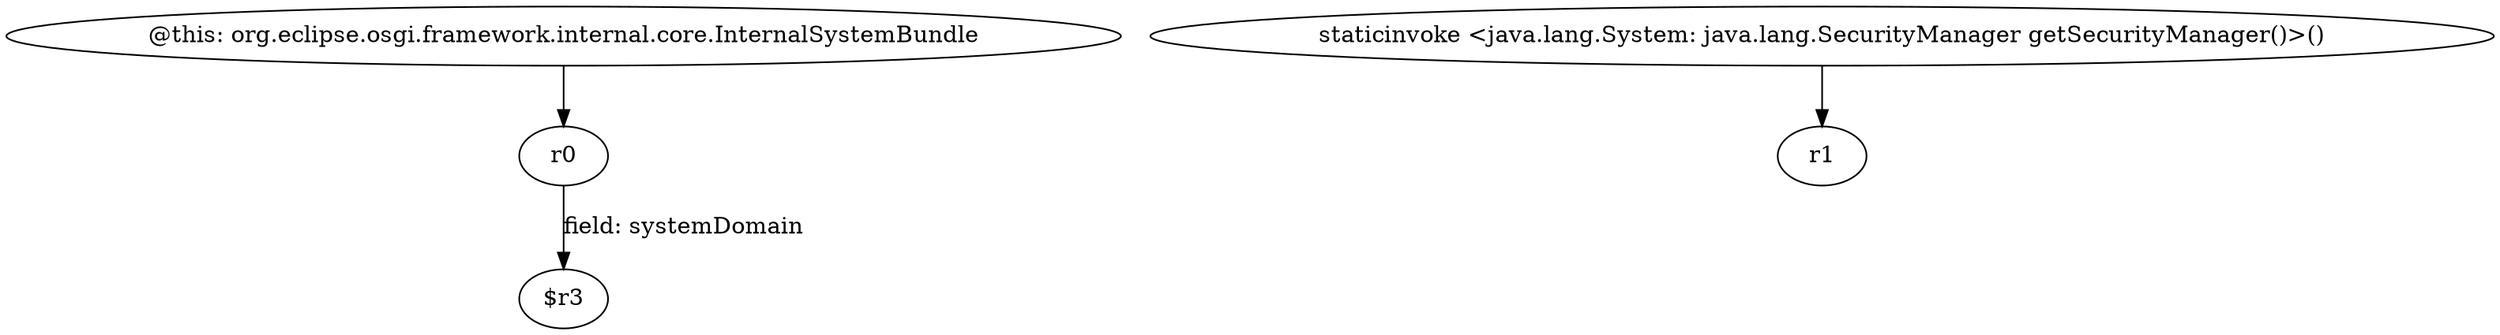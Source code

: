 digraph g {
0[label="@this: org.eclipse.osgi.framework.internal.core.InternalSystemBundle"]
1[label="r0"]
0->1[label=""]
2[label="staticinvoke <java.lang.System: java.lang.SecurityManager getSecurityManager()>()"]
3[label="r1"]
2->3[label=""]
4[label="$r3"]
1->4[label="field: systemDomain"]
}